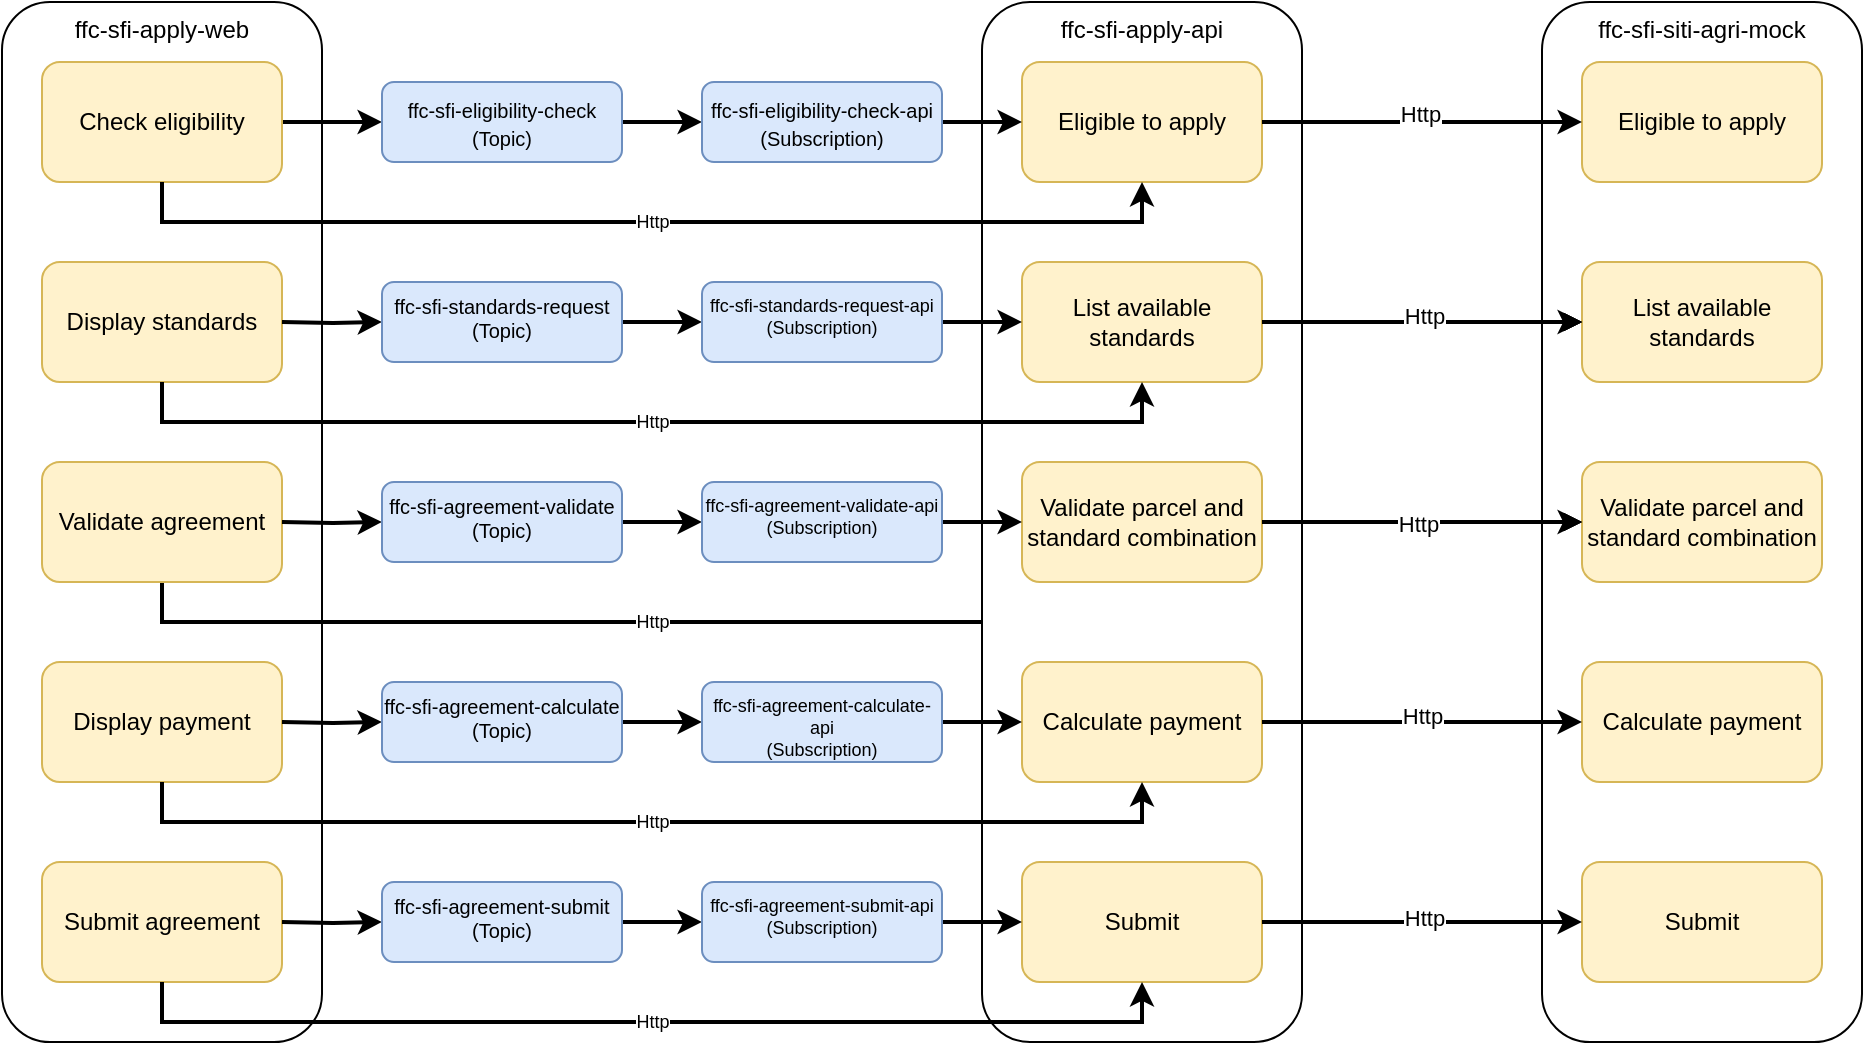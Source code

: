 <mxfile version="14.7.1" type="github">
  <diagram id="4-JRABzrSl69xwfmwqKc" name="Page-1">
    <mxGraphModel dx="2249" dy="762" grid="1" gridSize="10" guides="1" tooltips="1" connect="1" arrows="1" fold="1" page="1" pageScale="1" pageWidth="827" pageHeight="1169" math="0" shadow="0">
      <root>
        <mxCell id="0" />
        <mxCell id="1" parent="0" />
        <mxCell id="iLdQewGLBE6HOLNRCHzL-6" value="ffc-sfi-apply-web" style="rounded=1;whiteSpace=wrap;html=1;verticalAlign=top;" vertex="1" parent="1">
          <mxGeometry x="-130" y="170" width="160" height="520" as="geometry" />
        </mxCell>
        <mxCell id="iLdQewGLBE6HOLNRCHzL-37" style="edgeStyle=orthogonalEdgeStyle;rounded=0;orthogonalLoop=1;jettySize=auto;html=1;strokeWidth=2;" edge="1" parent="1" source="iLdQewGLBE6HOLNRCHzL-1" target="iLdQewGLBE6HOLNRCHzL-35">
          <mxGeometry relative="1" as="geometry" />
        </mxCell>
        <mxCell id="iLdQewGLBE6HOLNRCHzL-1" value="Check eligibility" style="rounded=1;whiteSpace=wrap;html=1;fillColor=#fff2cc;strokeColor=#d6b656;" vertex="1" parent="1">
          <mxGeometry x="-110" y="200" width="120" height="60" as="geometry" />
        </mxCell>
        <mxCell id="iLdQewGLBE6HOLNRCHzL-2" value="Display standards" style="rounded=1;whiteSpace=wrap;html=1;fillColor=#fff2cc;strokeColor=#d6b656;" vertex="1" parent="1">
          <mxGeometry x="-110" y="300" width="120" height="60" as="geometry" />
        </mxCell>
        <mxCell id="iLdQewGLBE6HOLNRCHzL-63" value="Http" style="edgeStyle=orthogonalEdgeStyle;rounded=0;orthogonalLoop=1;jettySize=auto;html=1;entryX=0.5;entryY=1;entryDx=0;entryDy=0;fontSize=9;strokeWidth=2;exitX=0.5;exitY=1;exitDx=0;exitDy=0;" edge="1" parent="1" source="iLdQewGLBE6HOLNRCHzL-3" target="iLdQewGLBE6HOLNRCHzL-10">
          <mxGeometry relative="1" as="geometry" />
        </mxCell>
        <mxCell id="iLdQewGLBE6HOLNRCHzL-3" value="Validate agreement" style="rounded=1;whiteSpace=wrap;html=1;fillColor=#fff2cc;strokeColor=#d6b656;" vertex="1" parent="1">
          <mxGeometry x="-110" y="400" width="120" height="60" as="geometry" />
        </mxCell>
        <mxCell id="iLdQewGLBE6HOLNRCHzL-4" value="Display payment" style="rounded=1;whiteSpace=wrap;html=1;fillColor=#fff2cc;strokeColor=#d6b656;" vertex="1" parent="1">
          <mxGeometry x="-110" y="500" width="120" height="60" as="geometry" />
        </mxCell>
        <mxCell id="iLdQewGLBE6HOLNRCHzL-5" value="Submit agreement" style="rounded=1;whiteSpace=wrap;html=1;fillColor=#fff2cc;strokeColor=#d6b656;" vertex="1" parent="1">
          <mxGeometry x="-110" y="600" width="120" height="60" as="geometry" />
        </mxCell>
        <mxCell id="iLdQewGLBE6HOLNRCHzL-7" value="ffc-sfi-apply-api" style="rounded=1;whiteSpace=wrap;html=1;verticalAlign=top;" vertex="1" parent="1">
          <mxGeometry x="360" y="170" width="160" height="520" as="geometry" />
        </mxCell>
        <mxCell id="iLdQewGLBE6HOLNRCHzL-8" value="Eligible to apply" style="rounded=1;whiteSpace=wrap;html=1;fillColor=#fff2cc;strokeColor=#d6b656;" vertex="1" parent="1">
          <mxGeometry x="380" y="200" width="120" height="60" as="geometry" />
        </mxCell>
        <mxCell id="iLdQewGLBE6HOLNRCHzL-9" value="List available standards" style="rounded=1;whiteSpace=wrap;html=1;fillColor=#fff2cc;strokeColor=#d6b656;" vertex="1" parent="1">
          <mxGeometry x="380" y="300" width="120" height="60" as="geometry" />
        </mxCell>
        <mxCell id="iLdQewGLBE6HOLNRCHzL-21" style="edgeStyle=orthogonalEdgeStyle;rounded=0;orthogonalLoop=1;jettySize=auto;html=1;entryX=0;entryY=0.5;entryDx=0;entryDy=0;" edge="1" parent="1" source="iLdQewGLBE6HOLNRCHzL-10" target="iLdQewGLBE6HOLNRCHzL-16">
          <mxGeometry relative="1" as="geometry" />
        </mxCell>
        <mxCell id="iLdQewGLBE6HOLNRCHzL-10" value="Validate parcel and standard combination" style="rounded=1;whiteSpace=wrap;html=1;fillColor=#fff2cc;strokeColor=#d6b656;" vertex="1" parent="1">
          <mxGeometry x="380" y="400" width="120" height="60" as="geometry" />
        </mxCell>
        <mxCell id="iLdQewGLBE6HOLNRCHzL-11" value="Calculate payment" style="rounded=1;whiteSpace=wrap;html=1;fillColor=#fff2cc;strokeColor=#d6b656;" vertex="1" parent="1">
          <mxGeometry x="380" y="500" width="120" height="60" as="geometry" />
        </mxCell>
        <mxCell id="iLdQewGLBE6HOLNRCHzL-12" value="Submit" style="rounded=1;whiteSpace=wrap;html=1;fillColor=#fff2cc;strokeColor=#d6b656;" vertex="1" parent="1">
          <mxGeometry x="380" y="600" width="120" height="60" as="geometry" />
        </mxCell>
        <mxCell id="iLdQewGLBE6HOLNRCHzL-13" value="ffc-sfi-siti-agri-mock" style="rounded=1;whiteSpace=wrap;html=1;verticalAlign=top;" vertex="1" parent="1">
          <mxGeometry x="640" y="170" width="160" height="520" as="geometry" />
        </mxCell>
        <mxCell id="iLdQewGLBE6HOLNRCHzL-14" value="Eligible to apply" style="rounded=1;whiteSpace=wrap;html=1;fillColor=#fff2cc;strokeColor=#d6b656;" vertex="1" parent="1">
          <mxGeometry x="660" y="200" width="120" height="60" as="geometry" />
        </mxCell>
        <mxCell id="iLdQewGLBE6HOLNRCHzL-15" value="List available standards" style="rounded=1;whiteSpace=wrap;html=1;fillColor=#fff2cc;strokeColor=#d6b656;" vertex="1" parent="1">
          <mxGeometry x="660" y="300" width="120" height="60" as="geometry" />
        </mxCell>
        <mxCell id="iLdQewGLBE6HOLNRCHzL-16" value="Validate parcel and standard combination" style="rounded=1;whiteSpace=wrap;html=1;fillColor=#fff2cc;strokeColor=#d6b656;" vertex="1" parent="1">
          <mxGeometry x="660" y="400" width="120" height="60" as="geometry" />
        </mxCell>
        <mxCell id="iLdQewGLBE6HOLNRCHzL-17" value="Calculate payment" style="rounded=1;whiteSpace=wrap;html=1;fillColor=#fff2cc;strokeColor=#d6b656;" vertex="1" parent="1">
          <mxGeometry x="660" y="500" width="120" height="60" as="geometry" />
        </mxCell>
        <mxCell id="iLdQewGLBE6HOLNRCHzL-18" value="Submit" style="rounded=1;whiteSpace=wrap;html=1;fillColor=#fff2cc;strokeColor=#d6b656;" vertex="1" parent="1">
          <mxGeometry x="660" y="600" width="120" height="60" as="geometry" />
        </mxCell>
        <mxCell id="iLdQewGLBE6HOLNRCHzL-19" style="edgeStyle=orthogonalEdgeStyle;rounded=0;orthogonalLoop=1;jettySize=auto;html=1;entryX=0;entryY=0.5;entryDx=0;entryDy=0;strokeWidth=2;" edge="1" parent="1" source="iLdQewGLBE6HOLNRCHzL-8" target="iLdQewGLBE6HOLNRCHzL-14">
          <mxGeometry relative="1" as="geometry" />
        </mxCell>
        <mxCell id="iLdQewGLBE6HOLNRCHzL-30" value="Http" style="edgeLabel;html=1;align=center;verticalAlign=middle;resizable=0;points=[];" vertex="1" connectable="0" parent="iLdQewGLBE6HOLNRCHzL-19">
          <mxGeometry x="0.225" y="4" relative="1" as="geometry">
            <mxPoint x="-19" as="offset" />
          </mxGeometry>
        </mxCell>
        <mxCell id="iLdQewGLBE6HOLNRCHzL-20" style="edgeStyle=orthogonalEdgeStyle;rounded=0;orthogonalLoop=1;jettySize=auto;html=1;" edge="1" parent="1" source="iLdQewGLBE6HOLNRCHzL-9" target="iLdQewGLBE6HOLNRCHzL-15">
          <mxGeometry relative="1" as="geometry" />
        </mxCell>
        <mxCell id="iLdQewGLBE6HOLNRCHzL-24" style="edgeStyle=orthogonalEdgeStyle;rounded=0;orthogonalLoop=1;jettySize=auto;html=1;" edge="1" parent="1">
          <mxGeometry relative="1" as="geometry">
            <mxPoint x="500" y="330" as="sourcePoint" />
            <mxPoint x="660" y="330" as="targetPoint" />
          </mxGeometry>
        </mxCell>
        <mxCell id="iLdQewGLBE6HOLNRCHzL-25" style="edgeStyle=orthogonalEdgeStyle;rounded=0;orthogonalLoop=1;jettySize=auto;html=1;entryX=0;entryY=0.5;entryDx=0;entryDy=0;" edge="1" parent="1">
          <mxGeometry relative="1" as="geometry">
            <mxPoint x="500" y="430" as="sourcePoint" />
            <mxPoint x="660" y="430" as="targetPoint" />
          </mxGeometry>
        </mxCell>
        <mxCell id="iLdQewGLBE6HOLNRCHzL-26" style="edgeStyle=orthogonalEdgeStyle;rounded=0;orthogonalLoop=1;jettySize=auto;html=1;" edge="1" parent="1">
          <mxGeometry relative="1" as="geometry">
            <mxPoint x="500" y="330" as="sourcePoint" />
            <mxPoint x="660" y="330" as="targetPoint" />
          </mxGeometry>
        </mxCell>
        <mxCell id="iLdQewGLBE6HOLNRCHzL-27" style="edgeStyle=orthogonalEdgeStyle;rounded=0;orthogonalLoop=1;jettySize=auto;html=1;entryX=0;entryY=0.5;entryDx=0;entryDy=0;" edge="1" parent="1">
          <mxGeometry relative="1" as="geometry">
            <mxPoint x="500" y="430" as="sourcePoint" />
            <mxPoint x="660" y="430" as="targetPoint" />
          </mxGeometry>
        </mxCell>
        <mxCell id="iLdQewGLBE6HOLNRCHzL-22" style="edgeStyle=orthogonalEdgeStyle;rounded=0;orthogonalLoop=1;jettySize=auto;html=1;entryX=0;entryY=0.5;entryDx=0;entryDy=0;strokeWidth=2;" edge="1" parent="1" source="iLdQewGLBE6HOLNRCHzL-11" target="iLdQewGLBE6HOLNRCHzL-17">
          <mxGeometry relative="1" as="geometry" />
        </mxCell>
        <mxCell id="iLdQewGLBE6HOLNRCHzL-33" value="Http" style="edgeLabel;html=1;align=center;verticalAlign=middle;resizable=0;points=[];" vertex="1" connectable="0" parent="iLdQewGLBE6HOLNRCHzL-22">
          <mxGeometry x="0.3" y="3" relative="1" as="geometry">
            <mxPoint x="-24" as="offset" />
          </mxGeometry>
        </mxCell>
        <mxCell id="iLdQewGLBE6HOLNRCHzL-23" style="edgeStyle=orthogonalEdgeStyle;rounded=0;orthogonalLoop=1;jettySize=auto;html=1;entryX=0;entryY=0.5;entryDx=0;entryDy=0;strokeWidth=2;" edge="1" parent="1" source="iLdQewGLBE6HOLNRCHzL-12" target="iLdQewGLBE6HOLNRCHzL-18">
          <mxGeometry relative="1" as="geometry" />
        </mxCell>
        <mxCell id="iLdQewGLBE6HOLNRCHzL-34" value="Http" style="edgeLabel;html=1;align=center;verticalAlign=middle;resizable=0;points=[];" vertex="1" connectable="0" parent="iLdQewGLBE6HOLNRCHzL-23">
          <mxGeometry x="0.312" y="2" relative="1" as="geometry">
            <mxPoint x="-24" as="offset" />
          </mxGeometry>
        </mxCell>
        <mxCell id="iLdQewGLBE6HOLNRCHzL-28" style="edgeStyle=orthogonalEdgeStyle;rounded=0;orthogonalLoop=1;jettySize=auto;html=1;strokeWidth=2;" edge="1" parent="1">
          <mxGeometry relative="1" as="geometry">
            <mxPoint x="500" y="330" as="sourcePoint" />
            <mxPoint x="660" y="330" as="targetPoint" />
          </mxGeometry>
        </mxCell>
        <mxCell id="iLdQewGLBE6HOLNRCHzL-31" value="Http" style="edgeLabel;html=1;align=center;verticalAlign=middle;resizable=0;points=[];" vertex="1" connectable="0" parent="iLdQewGLBE6HOLNRCHzL-28">
          <mxGeometry x="0.25" y="3" relative="1" as="geometry">
            <mxPoint x="-19" as="offset" />
          </mxGeometry>
        </mxCell>
        <mxCell id="iLdQewGLBE6HOLNRCHzL-29" style="edgeStyle=orthogonalEdgeStyle;rounded=0;orthogonalLoop=1;jettySize=auto;html=1;entryX=0;entryY=0.5;entryDx=0;entryDy=0;strokeWidth=2;" edge="1" parent="1">
          <mxGeometry relative="1" as="geometry">
            <mxPoint x="500" y="430" as="sourcePoint" />
            <mxPoint x="660" y="430" as="targetPoint" />
          </mxGeometry>
        </mxCell>
        <mxCell id="iLdQewGLBE6HOLNRCHzL-32" value="Http" style="edgeLabel;html=1;align=center;verticalAlign=middle;resizable=0;points=[];" vertex="1" connectable="0" parent="iLdQewGLBE6HOLNRCHzL-29">
          <mxGeometry x="0.175" y="-2" relative="1" as="geometry">
            <mxPoint x="-16" y="-1" as="offset" />
          </mxGeometry>
        </mxCell>
        <mxCell id="iLdQewGLBE6HOLNRCHzL-38" style="edgeStyle=orthogonalEdgeStyle;rounded=0;orthogonalLoop=1;jettySize=auto;html=1;entryX=0;entryY=0.5;entryDx=0;entryDy=0;strokeWidth=2;" edge="1" parent="1" source="iLdQewGLBE6HOLNRCHzL-35" target="iLdQewGLBE6HOLNRCHzL-36">
          <mxGeometry relative="1" as="geometry" />
        </mxCell>
        <mxCell id="iLdQewGLBE6HOLNRCHzL-35" value="&lt;font style=&quot;font-size: 10px&quot;&gt;ffc-sfi-eligibility-check&lt;br&gt;(Topic)&lt;/font&gt;" style="rounded=1;whiteSpace=wrap;html=1;verticalAlign=top;fillColor=#dae8fc;strokeColor=#6c8ebf;" vertex="1" parent="1">
          <mxGeometry x="60" y="210" width="120" height="40" as="geometry" />
        </mxCell>
        <mxCell id="iLdQewGLBE6HOLNRCHzL-39" style="edgeStyle=orthogonalEdgeStyle;rounded=0;orthogonalLoop=1;jettySize=auto;html=1;entryX=0;entryY=0.5;entryDx=0;entryDy=0;strokeWidth=2;" edge="1" parent="1" source="iLdQewGLBE6HOLNRCHzL-36" target="iLdQewGLBE6HOLNRCHzL-8">
          <mxGeometry relative="1" as="geometry" />
        </mxCell>
        <mxCell id="iLdQewGLBE6HOLNRCHzL-36" value="&lt;font style=&quot;font-size: 10px&quot;&gt;ffc-sfi-eligibility-check-api&lt;br&gt;(Subscription)&lt;/font&gt;" style="rounded=1;whiteSpace=wrap;html=1;verticalAlign=top;fillColor=#dae8fc;strokeColor=#6c8ebf;" vertex="1" parent="1">
          <mxGeometry x="220" y="210" width="120" height="40" as="geometry" />
        </mxCell>
        <mxCell id="iLdQewGLBE6HOLNRCHzL-40" style="edgeStyle=orthogonalEdgeStyle;rounded=0;orthogonalLoop=1;jettySize=auto;html=1;strokeWidth=2;" edge="1" parent="1" target="iLdQewGLBE6HOLNRCHzL-42">
          <mxGeometry relative="1" as="geometry">
            <mxPoint x="10" y="330" as="sourcePoint" />
          </mxGeometry>
        </mxCell>
        <mxCell id="iLdQewGLBE6HOLNRCHzL-41" style="edgeStyle=orthogonalEdgeStyle;rounded=0;orthogonalLoop=1;jettySize=auto;html=1;entryX=0;entryY=0.5;entryDx=0;entryDy=0;strokeWidth=2;" edge="1" parent="1" source="iLdQewGLBE6HOLNRCHzL-42" target="iLdQewGLBE6HOLNRCHzL-44">
          <mxGeometry relative="1" as="geometry" />
        </mxCell>
        <mxCell id="iLdQewGLBE6HOLNRCHzL-42" value="ffc-sfi-standards-request&lt;br style=&quot;font-size: 10px&quot;&gt;(Topic)" style="rounded=1;whiteSpace=wrap;html=1;verticalAlign=top;fontSize=10;fillColor=#dae8fc;strokeColor=#6c8ebf;" vertex="1" parent="1">
          <mxGeometry x="60" y="310" width="120" height="40" as="geometry" />
        </mxCell>
        <mxCell id="iLdQewGLBE6HOLNRCHzL-43" style="edgeStyle=orthogonalEdgeStyle;rounded=0;orthogonalLoop=1;jettySize=auto;html=1;entryX=0;entryY=0.5;entryDx=0;entryDy=0;strokeWidth=2;" edge="1" parent="1" source="iLdQewGLBE6HOLNRCHzL-44">
          <mxGeometry relative="1" as="geometry">
            <mxPoint x="380" y="330" as="targetPoint" />
          </mxGeometry>
        </mxCell>
        <mxCell id="iLdQewGLBE6HOLNRCHzL-44" value="ffc-sfi-standards-request-api&lt;br style=&quot;font-size: 9px;&quot;&gt;(Subscription)" style="rounded=1;whiteSpace=wrap;html=1;verticalAlign=top;fontSize=9;fillColor=#dae8fc;strokeColor=#6c8ebf;" vertex="1" parent="1">
          <mxGeometry x="220" y="310" width="120" height="40" as="geometry" />
        </mxCell>
        <mxCell id="iLdQewGLBE6HOLNRCHzL-45" style="edgeStyle=orthogonalEdgeStyle;rounded=0;orthogonalLoop=1;jettySize=auto;html=1;strokeWidth=2;" edge="1" parent="1" target="iLdQewGLBE6HOLNRCHzL-47">
          <mxGeometry relative="1" as="geometry">
            <mxPoint x="10" y="430" as="sourcePoint" />
          </mxGeometry>
        </mxCell>
        <mxCell id="iLdQewGLBE6HOLNRCHzL-46" style="edgeStyle=orthogonalEdgeStyle;rounded=0;orthogonalLoop=1;jettySize=auto;html=1;entryX=0;entryY=0.5;entryDx=0;entryDy=0;strokeWidth=2;" edge="1" parent="1" source="iLdQewGLBE6HOLNRCHzL-47" target="iLdQewGLBE6HOLNRCHzL-49">
          <mxGeometry relative="1" as="geometry" />
        </mxCell>
        <mxCell id="iLdQewGLBE6HOLNRCHzL-47" value="ffc-sfi-agreement-validate&lt;br style=&quot;font-size: 10px&quot;&gt;(Topic)" style="rounded=1;whiteSpace=wrap;html=1;verticalAlign=top;fontSize=10;fillColor=#dae8fc;strokeColor=#6c8ebf;" vertex="1" parent="1">
          <mxGeometry x="60" y="410" width="120" height="40" as="geometry" />
        </mxCell>
        <mxCell id="iLdQewGLBE6HOLNRCHzL-48" style="edgeStyle=orthogonalEdgeStyle;rounded=0;orthogonalLoop=1;jettySize=auto;html=1;entryX=0;entryY=0.5;entryDx=0;entryDy=0;strokeWidth=2;" edge="1" parent="1" source="iLdQewGLBE6HOLNRCHzL-49">
          <mxGeometry relative="1" as="geometry">
            <mxPoint x="380" y="430" as="targetPoint" />
          </mxGeometry>
        </mxCell>
        <mxCell id="iLdQewGLBE6HOLNRCHzL-49" value="ffc-sfi-agreement-validate-api&lt;br style=&quot;font-size: 9px&quot;&gt;(Subscription)" style="rounded=1;whiteSpace=wrap;html=1;verticalAlign=top;fontSize=9;fillColor=#dae8fc;strokeColor=#6c8ebf;" vertex="1" parent="1">
          <mxGeometry x="220" y="410" width="120" height="40" as="geometry" />
        </mxCell>
        <mxCell id="iLdQewGLBE6HOLNRCHzL-50" style="edgeStyle=orthogonalEdgeStyle;rounded=0;orthogonalLoop=1;jettySize=auto;html=1;strokeWidth=2;" edge="1" parent="1" target="iLdQewGLBE6HOLNRCHzL-52">
          <mxGeometry relative="1" as="geometry">
            <mxPoint x="10" y="530" as="sourcePoint" />
          </mxGeometry>
        </mxCell>
        <mxCell id="iLdQewGLBE6HOLNRCHzL-51" style="edgeStyle=orthogonalEdgeStyle;rounded=0;orthogonalLoop=1;jettySize=auto;html=1;entryX=0;entryY=0.5;entryDx=0;entryDy=0;strokeWidth=2;" edge="1" parent="1" source="iLdQewGLBE6HOLNRCHzL-52" target="iLdQewGLBE6HOLNRCHzL-54">
          <mxGeometry relative="1" as="geometry" />
        </mxCell>
        <mxCell id="iLdQewGLBE6HOLNRCHzL-52" value="ffc-sfi-agreement-calculate&lt;br style=&quot;font-size: 10px&quot;&gt;(Topic)" style="rounded=1;whiteSpace=wrap;html=1;verticalAlign=top;fontSize=10;fillColor=#dae8fc;strokeColor=#6c8ebf;" vertex="1" parent="1">
          <mxGeometry x="60" y="510" width="120" height="40" as="geometry" />
        </mxCell>
        <mxCell id="iLdQewGLBE6HOLNRCHzL-53" style="edgeStyle=orthogonalEdgeStyle;rounded=0;orthogonalLoop=1;jettySize=auto;html=1;entryX=0;entryY=0.5;entryDx=0;entryDy=0;strokeWidth=2;" edge="1" parent="1" source="iLdQewGLBE6HOLNRCHzL-54">
          <mxGeometry relative="1" as="geometry">
            <mxPoint x="380" y="530" as="targetPoint" />
          </mxGeometry>
        </mxCell>
        <mxCell id="iLdQewGLBE6HOLNRCHzL-54" value="ffc-sfi-agreement-calculate-api&lt;br style=&quot;font-size: 9px&quot;&gt;(Subscription)" style="rounded=1;whiteSpace=wrap;html=1;verticalAlign=top;fontSize=9;fillColor=#dae8fc;strokeColor=#6c8ebf;" vertex="1" parent="1">
          <mxGeometry x="220" y="510" width="120" height="40" as="geometry" />
        </mxCell>
        <mxCell id="iLdQewGLBE6HOLNRCHzL-55" style="edgeStyle=orthogonalEdgeStyle;rounded=0;orthogonalLoop=1;jettySize=auto;html=1;strokeWidth=2;" edge="1" parent="1" target="iLdQewGLBE6HOLNRCHzL-57">
          <mxGeometry relative="1" as="geometry">
            <mxPoint x="10" y="630" as="sourcePoint" />
          </mxGeometry>
        </mxCell>
        <mxCell id="iLdQewGLBE6HOLNRCHzL-56" style="edgeStyle=orthogonalEdgeStyle;rounded=0;orthogonalLoop=1;jettySize=auto;html=1;entryX=0;entryY=0.5;entryDx=0;entryDy=0;strokeWidth=2;" edge="1" parent="1" source="iLdQewGLBE6HOLNRCHzL-57" target="iLdQewGLBE6HOLNRCHzL-59">
          <mxGeometry relative="1" as="geometry" />
        </mxCell>
        <mxCell id="iLdQewGLBE6HOLNRCHzL-57" value="ffc-sfi-agreement-submit&lt;br style=&quot;font-size: 10px&quot;&gt;(Topic)" style="rounded=1;whiteSpace=wrap;html=1;verticalAlign=top;fontSize=10;fillColor=#dae8fc;strokeColor=#6c8ebf;" vertex="1" parent="1">
          <mxGeometry x="60" y="610" width="120" height="40" as="geometry" />
        </mxCell>
        <mxCell id="iLdQewGLBE6HOLNRCHzL-58" style="edgeStyle=orthogonalEdgeStyle;rounded=0;orthogonalLoop=1;jettySize=auto;html=1;entryX=0;entryY=0.5;entryDx=0;entryDy=0;strokeWidth=2;" edge="1" parent="1" source="iLdQewGLBE6HOLNRCHzL-59">
          <mxGeometry relative="1" as="geometry">
            <mxPoint x="380" y="630" as="targetPoint" />
          </mxGeometry>
        </mxCell>
        <mxCell id="iLdQewGLBE6HOLNRCHzL-59" value="ffc-sfi-agreement-submit-api&lt;br style=&quot;font-size: 9px;&quot;&gt;(Subscription)" style="rounded=1;whiteSpace=wrap;html=1;verticalAlign=top;fontSize=9;fillColor=#dae8fc;strokeColor=#6c8ebf;" vertex="1" parent="1">
          <mxGeometry x="220" y="610" width="120" height="40" as="geometry" />
        </mxCell>
        <mxCell id="iLdQewGLBE6HOLNRCHzL-61" value="Http" style="edgeStyle=orthogonalEdgeStyle;rounded=0;orthogonalLoop=1;jettySize=auto;html=1;entryX=0.5;entryY=1;entryDx=0;entryDy=0;fontSize=9;strokeWidth=2;exitX=0.5;exitY=1;exitDx=0;exitDy=0;" edge="1" parent="1" source="iLdQewGLBE6HOLNRCHzL-1" target="iLdQewGLBE6HOLNRCHzL-8">
          <mxGeometry relative="1" as="geometry" />
        </mxCell>
        <mxCell id="iLdQewGLBE6HOLNRCHzL-62" value="Http" style="edgeStyle=orthogonalEdgeStyle;rounded=0;orthogonalLoop=1;jettySize=auto;html=1;entryX=0.5;entryY=1;entryDx=0;entryDy=0;fontSize=9;strokeWidth=2;exitX=0.5;exitY=1;exitDx=0;exitDy=0;" edge="1" parent="1" source="iLdQewGLBE6HOLNRCHzL-2" target="iLdQewGLBE6HOLNRCHzL-9">
          <mxGeometry relative="1" as="geometry" />
        </mxCell>
        <mxCell id="iLdQewGLBE6HOLNRCHzL-65" value="Http" style="edgeStyle=orthogonalEdgeStyle;rounded=0;orthogonalLoop=1;jettySize=auto;html=1;entryX=0.5;entryY=1;entryDx=0;entryDy=0;fontSize=9;strokeWidth=2;exitX=0.5;exitY=1;exitDx=0;exitDy=0;" edge="1" parent="1" source="iLdQewGLBE6HOLNRCHzL-5" target="iLdQewGLBE6HOLNRCHzL-12">
          <mxGeometry relative="1" as="geometry" />
        </mxCell>
        <mxCell id="iLdQewGLBE6HOLNRCHzL-64" value="Http" style="edgeStyle=orthogonalEdgeStyle;rounded=0;orthogonalLoop=1;jettySize=auto;html=1;entryX=0.5;entryY=1;entryDx=0;entryDy=0;fontSize=9;strokeWidth=2;exitX=0.5;exitY=1;exitDx=0;exitDy=0;" edge="1" parent="1" source="iLdQewGLBE6HOLNRCHzL-4" target="iLdQewGLBE6HOLNRCHzL-11">
          <mxGeometry relative="1" as="geometry" />
        </mxCell>
      </root>
    </mxGraphModel>
  </diagram>
</mxfile>
